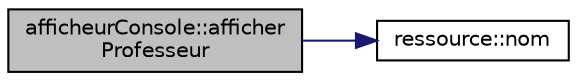 digraph "afficheurConsole::afficherProfesseur"
{
  edge [fontname="Helvetica",fontsize="10",labelfontname="Helvetica",labelfontsize="10"];
  node [fontname="Helvetica",fontsize="10",shape=record];
  rankdir="LR";
  Node251 [label="afficheurConsole::afficher\lProfesseur",height=0.2,width=0.4,color="black", fillcolor="grey75", style="filled", fontcolor="black"];
  Node251 -> Node252 [color="midnightblue",fontsize="10",style="solid",fontname="Helvetica"];
  Node252 [label="ressource::nom",height=0.2,width=0.4,color="black", fillcolor="white", style="filled",URL="$classressource.html#aff712b6d732b3f4091dd29f4349aba85",tooltip="Renvoie le nom de la ressource. "];
}
